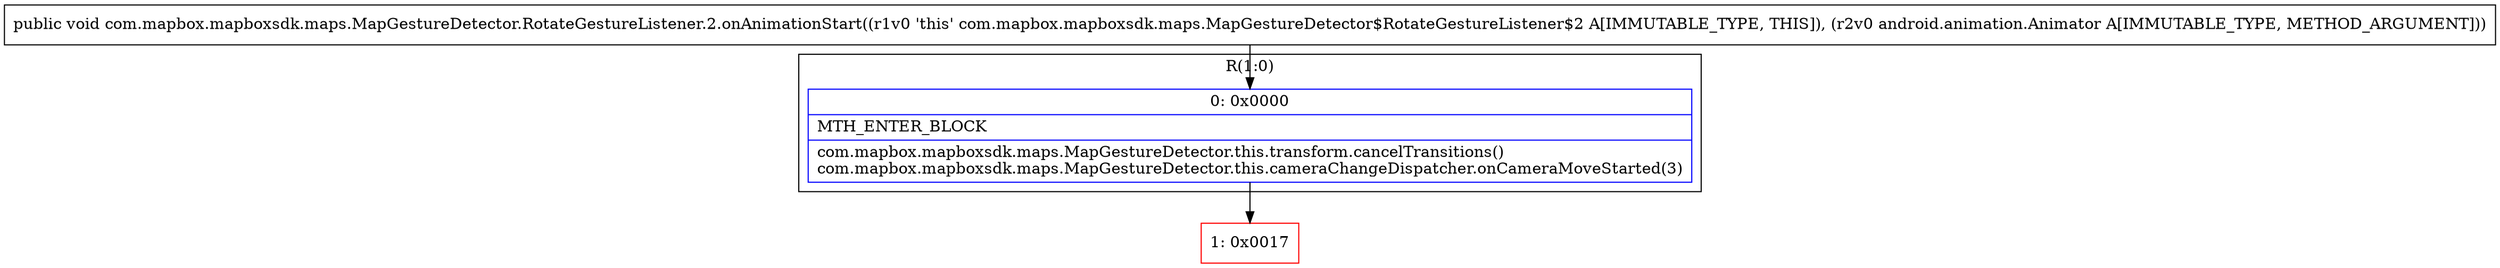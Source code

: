 digraph "CFG forcom.mapbox.mapboxsdk.maps.MapGestureDetector.RotateGestureListener.2.onAnimationStart(Landroid\/animation\/Animator;)V" {
subgraph cluster_Region_1974692930 {
label = "R(1:0)";
node [shape=record,color=blue];
Node_0 [shape=record,label="{0\:\ 0x0000|MTH_ENTER_BLOCK\l|com.mapbox.mapboxsdk.maps.MapGestureDetector.this.transform.cancelTransitions()\lcom.mapbox.mapboxsdk.maps.MapGestureDetector.this.cameraChangeDispatcher.onCameraMoveStarted(3)\l}"];
}
Node_1 [shape=record,color=red,label="{1\:\ 0x0017}"];
MethodNode[shape=record,label="{public void com.mapbox.mapboxsdk.maps.MapGestureDetector.RotateGestureListener.2.onAnimationStart((r1v0 'this' com.mapbox.mapboxsdk.maps.MapGestureDetector$RotateGestureListener$2 A[IMMUTABLE_TYPE, THIS]), (r2v0 android.animation.Animator A[IMMUTABLE_TYPE, METHOD_ARGUMENT])) }"];
MethodNode -> Node_0;
Node_0 -> Node_1;
}

